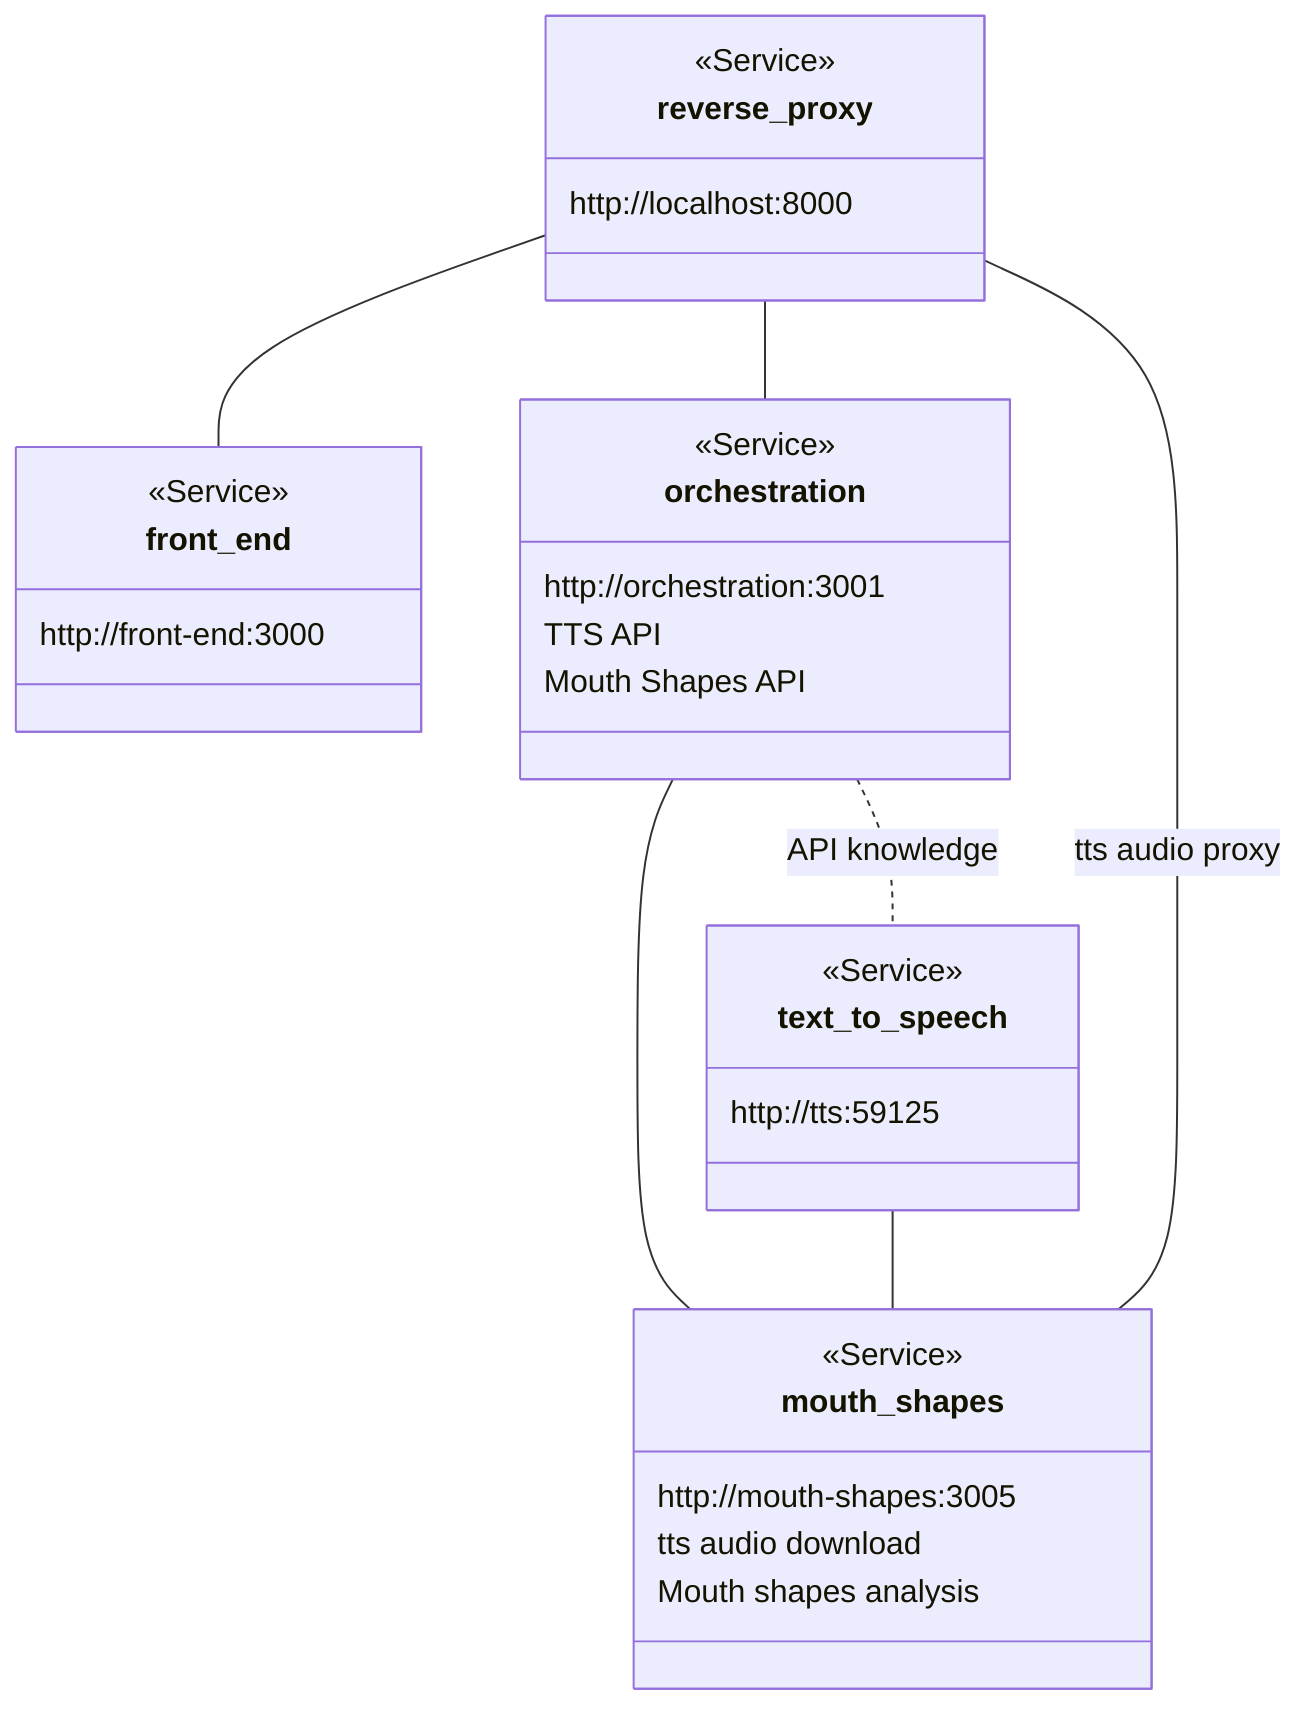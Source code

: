 classDiagram
    class reverse_proxy {
        <<Service>> 
        http://localhost:8000
    }
    class front_end {
        <<Service>>
        http://front-end:3000 
    }
    class orchestration {
        <<Service>>
        http://orchestration:3001
        TTS API
        Mouth Shapes API
    }
    class mouth_shapes {
        <<Service>>
        http://mouth-shapes:3005
        tts audio download
        Mouth shapes analysis
    }
    class text_to_speech {
        <<Service>>
        http://tts:59125
    }
    reverse_proxy -- front_end
    reverse_proxy -- orchestration
    orchestration -- mouth_shapes
    orchestration .. text_to_speech: API knowledge
    text_to_speech -- mouth_shapes
    mouth_shapes -- reverse_proxy: tts audio proxy